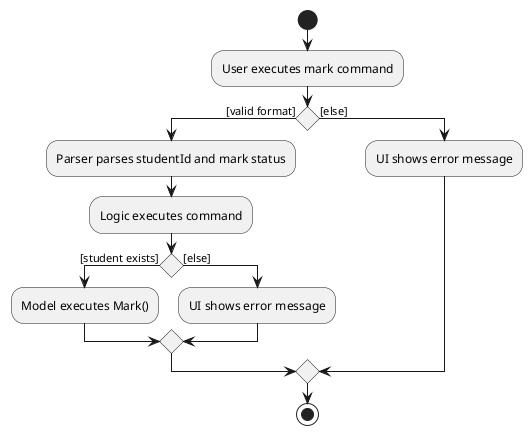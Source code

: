 @startuml
start
:User executes mark command;

'Since the beta syntax does not support placing the condition outside the
'diamond we place it as the true branch instead.

if () then ([valid format])
    :Parser parses studentId and mark status;
    :Logic executes command;
    if () then ([student exists])
        :Model executes Mark();
    else ([else])
        :UI shows error message;
       endif
else ([else])
    :UI shows error message;
endif
stop
@enduml
